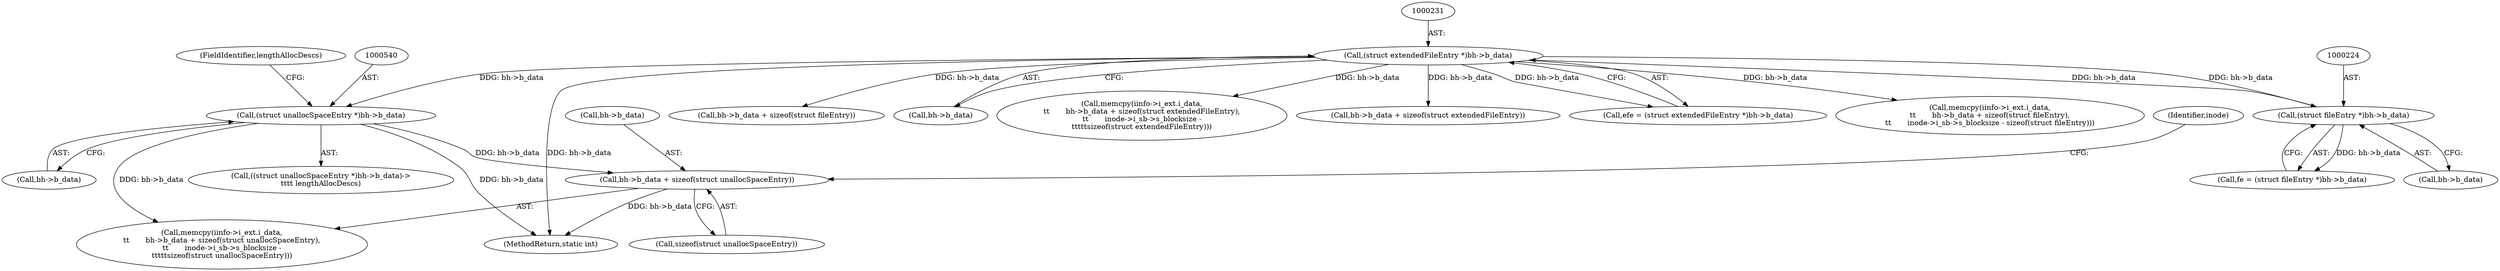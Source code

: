 digraph "0_linux_e159332b9af4b04d882dbcfe1bb0117f0a6d4b58@API" {
"1000566" [label="(Call,bh->b_data + sizeof(struct unallocSpaceEntry))"];
"1000539" [label="(Call,(struct unallocSpaceEntry *)bh->b_data)"];
"1000230" [label="(Call,(struct extendedFileEntry *)bh->b_data)"];
"1000223" [label="(Call,(struct fileEntry *)bh->b_data)"];
"1000498" [label="(Call,bh->b_data + sizeof(struct fileEntry))"];
"1000232" [label="(Call,bh->b_data)"];
"1000436" [label="(Call,memcpy(iinfo->i_ext.i_data,\n\t\t       bh->b_data + sizeof(struct extendedFileEntry),\n\t\t       inode->i_sb->s_blocksize -\n\t\t\t\t\tsizeof(struct extendedFileEntry)))"];
"1000538" [label="(Call,((struct unallocSpaceEntry *)bh->b_data)->\n\t\t\t\t lengthAllocDescs)"];
"1000544" [label="(FieldIdentifier,lengthAllocDescs)"];
"1000230" [label="(Call,(struct extendedFileEntry *)bh->b_data)"];
"1001226" [label="(MethodReturn,static int)"];
"1000566" [label="(Call,bh->b_data + sizeof(struct unallocSpaceEntry))"];
"1000541" [label="(Call,bh->b_data)"];
"1000442" [label="(Call,bh->b_data + sizeof(struct extendedFileEntry))"];
"1000539" [label="(Call,(struct unallocSpaceEntry *)bh->b_data)"];
"1000570" [label="(Call,sizeof(struct unallocSpaceEntry))"];
"1000575" [label="(Identifier,inode)"];
"1000560" [label="(Call,memcpy(iinfo->i_ext.i_data,\n\t\t       bh->b_data + sizeof(struct unallocSpaceEntry),\n\t\t       inode->i_sb->s_blocksize -\n\t\t\t\t\tsizeof(struct unallocSpaceEntry)))"];
"1000228" [label="(Call,efe = (struct extendedFileEntry *)bh->b_data)"];
"1000223" [label="(Call,(struct fileEntry *)bh->b_data)"];
"1000225" [label="(Call,bh->b_data)"];
"1000492" [label="(Call,memcpy(iinfo->i_ext.i_data,\n\t\t       bh->b_data + sizeof(struct fileEntry),\n\t\t       inode->i_sb->s_blocksize - sizeof(struct fileEntry)))"];
"1000221" [label="(Call,fe = (struct fileEntry *)bh->b_data)"];
"1000567" [label="(Call,bh->b_data)"];
"1000566" -> "1000560"  [label="AST: "];
"1000566" -> "1000570"  [label="CFG: "];
"1000567" -> "1000566"  [label="AST: "];
"1000570" -> "1000566"  [label="AST: "];
"1000575" -> "1000566"  [label="CFG: "];
"1000566" -> "1001226"  [label="DDG: bh->b_data"];
"1000539" -> "1000566"  [label="DDG: bh->b_data"];
"1000539" -> "1000538"  [label="AST: "];
"1000539" -> "1000541"  [label="CFG: "];
"1000540" -> "1000539"  [label="AST: "];
"1000541" -> "1000539"  [label="AST: "];
"1000544" -> "1000539"  [label="CFG: "];
"1000539" -> "1001226"  [label="DDG: bh->b_data"];
"1000230" -> "1000539"  [label="DDG: bh->b_data"];
"1000539" -> "1000560"  [label="DDG: bh->b_data"];
"1000230" -> "1000228"  [label="AST: "];
"1000230" -> "1000232"  [label="CFG: "];
"1000231" -> "1000230"  [label="AST: "];
"1000232" -> "1000230"  [label="AST: "];
"1000228" -> "1000230"  [label="CFG: "];
"1000230" -> "1001226"  [label="DDG: bh->b_data"];
"1000230" -> "1000223"  [label="DDG: bh->b_data"];
"1000230" -> "1000228"  [label="DDG: bh->b_data"];
"1000223" -> "1000230"  [label="DDG: bh->b_data"];
"1000230" -> "1000436"  [label="DDG: bh->b_data"];
"1000230" -> "1000442"  [label="DDG: bh->b_data"];
"1000230" -> "1000492"  [label="DDG: bh->b_data"];
"1000230" -> "1000498"  [label="DDG: bh->b_data"];
"1000223" -> "1000221"  [label="AST: "];
"1000223" -> "1000225"  [label="CFG: "];
"1000224" -> "1000223"  [label="AST: "];
"1000225" -> "1000223"  [label="AST: "];
"1000221" -> "1000223"  [label="CFG: "];
"1000223" -> "1000221"  [label="DDG: bh->b_data"];
}
